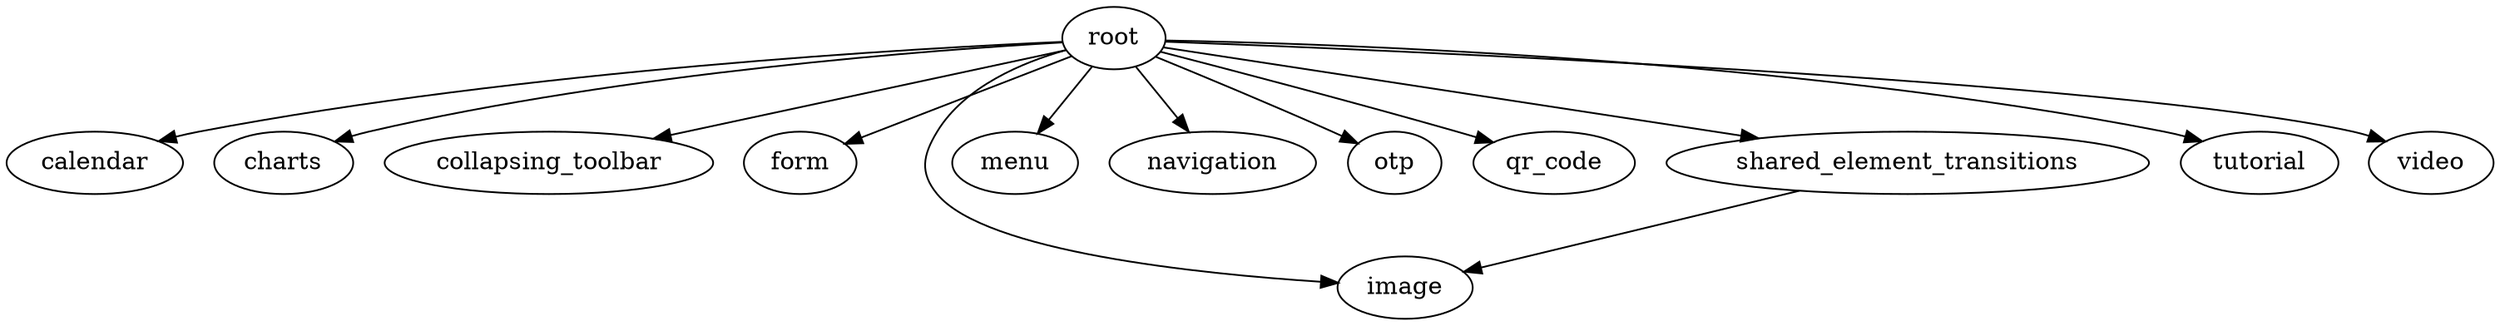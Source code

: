digraph {
calendar
charts
collapsing_toolbar
form
image
menu
navigation
otp
qr_code
root
shared_element_transitions
tutorial
video
root -> calendar
root -> charts
root -> collapsing_toolbar
root -> form
root -> image
root -> menu
root -> navigation
root -> otp
root -> qr_code
root -> shared_element_transitions
root -> tutorial
root -> video
shared_element_transitions -> image
}
